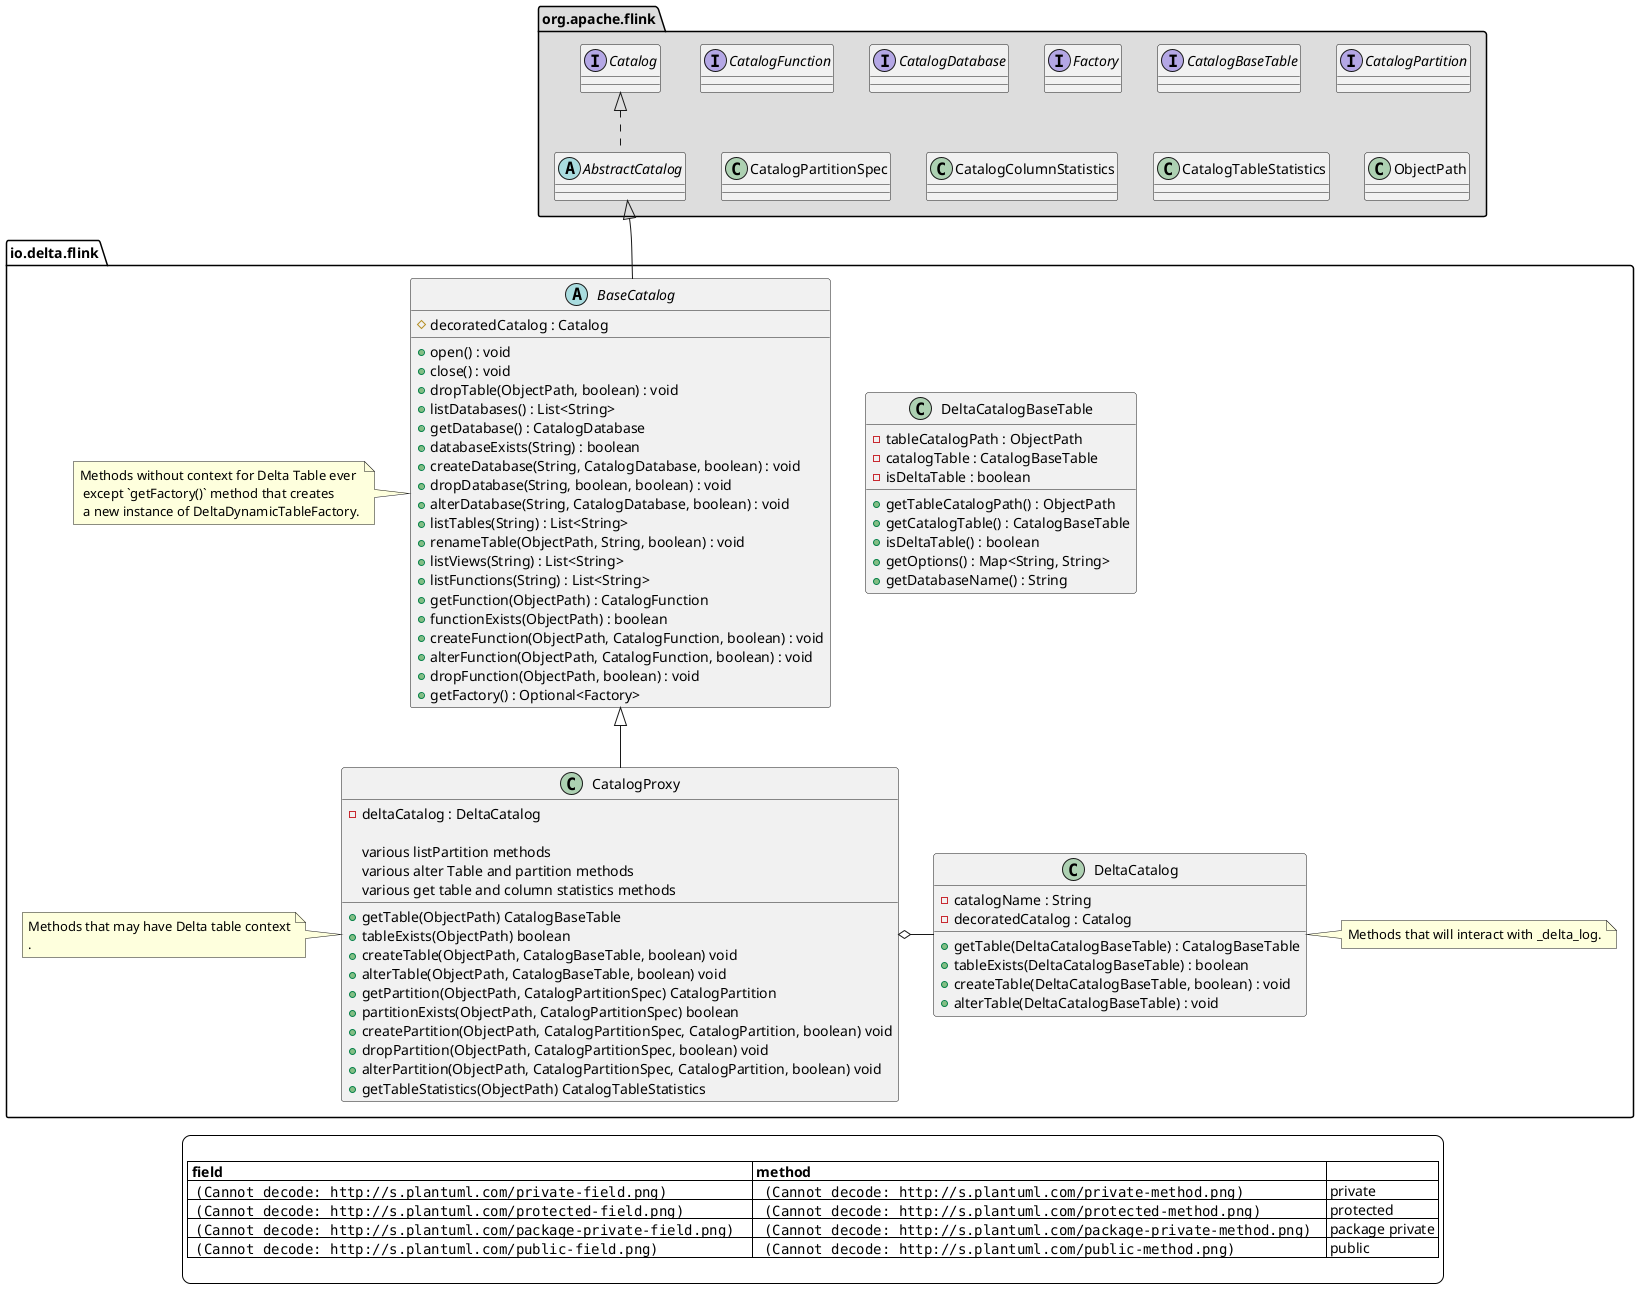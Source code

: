 @startuml
'https://plantuml.com/class-diagram
set separator none
package "org.apache.flink" #DDDDDD {
  interface CatalogBaseTable
  interface CatalogFunction
  interface CatalogDatabase
  interface CatalogPartition
  interface Factory
  abstract class AbstractCatalog implements Catalog
  class ObjectPath
  class CatalogPartitionSpec
  class CatalogColumnStatistics
  class CatalogTableStatistics
}
/' start layout for org.apache.flink '/
 CatalogBaseTable -[hidden]right- CatalogPartition
 ObjectPath -[hidden]left- CatalogTableStatistics
 ObjectPath -[hidden]up- CatalogBaseTable
/' end layout for org.apache.flink '/

/' ------------------------------- '/
package "io.delta.flink" {
  abstract class BaseCatalog extends AbstractCatalog {
    # decoratedCatalog : Catalog

    + open() : void
    + close() : void
    + dropTable(ObjectPath, boolean) : void
    + listDatabases() : List<String>
    + getDatabase() : CatalogDatabase
    + databaseExists(String) : boolean
    + createDatabase(String, CatalogDatabase, boolean) : void
    + dropDatabase(String, boolean, boolean) : void
    + alterDatabase(String, CatalogDatabase, boolean) : void
    + listTables(String) : List<String>
    + renameTable(ObjectPath, String, boolean) : void
    + listViews(String) : List<String>
    + listFunctions(String) : List<String>
    + getFunction(ObjectPath) : CatalogFunction
    + functionExists(ObjectPath) : boolean
    + createFunction(ObjectPath, CatalogFunction, boolean) : void
    + alterFunction(ObjectPath, CatalogFunction, boolean) : void
    + dropFunction(ObjectPath, boolean) : void
    + getFactory() : Optional<Factory>
   }
  note left of BaseCatalog: Methods without context for Delta Table ever\n except `getFactory()` method that creates\n a new instance of DeltaDynamicTableFactory.

  class CatalogProxy extends BaseCatalog {
    - deltaCatalog : DeltaCatalog

    various listPartition methods
    various alter Table and partition methods
    various get table and column statistics methods

    + getTable(ObjectPath) CatalogBaseTable
    + tableExists(ObjectPath) boolean
    + createTable(ObjectPath, CatalogBaseTable, boolean) void
    + alterTable(ObjectPath, CatalogBaseTable, boolean) void
    + getPartition(ObjectPath, CatalogPartitionSpec) CatalogPartition
    + partitionExists(ObjectPath, CatalogPartitionSpec) boolean
    + createPartition(ObjectPath, CatalogPartitionSpec, CatalogPartition, boolean) void
    + dropPartition(ObjectPath, CatalogPartitionSpec, boolean) void
    + alterPartition(ObjectPath, CatalogPartitionSpec, CatalogPartition, boolean) void
    + getTableStatistics(ObjectPath) CatalogTableStatistics
  }
  note left of CatalogProxy: Methods that may have Delta table context\n.

  class DeltaCatalog {
    - catalogName : String
    - decoratedCatalog : Catalog

    + getTable(DeltaCatalogBaseTable) : CatalogBaseTable
    + tableExists(DeltaCatalogBaseTable) : boolean
    + createTable(DeltaCatalogBaseTable, boolean) : void
    + alterTable(DeltaCatalogBaseTable) : void
  }
  note right of DeltaCatalog: Methods that will interact with _delta_log.

  class DeltaCatalogBaseTable {
    - tableCatalogPath : ObjectPath
    - catalogTable : CatalogBaseTable
    - isDeltaTable : boolean

    + getTableCatalogPath() : ObjectPath
    + getCatalogTable() : CatalogBaseTable
    + isDeltaTable() : boolean
    + getOptions() : Map<String, String>
    + getDatabaseName() : String
  }
}

CatalogProxy o-right- DeltaCatalog

 /' layout '/
BaseCatalog -[hidden]down- AbstractCatalog
BaseCatalog -[hidden]right- DeltaCatalogBaseTable

/' legend '/
skinparam legendBackgroundColor #ffffff
legend

|= field |= method |=  |
|  <img:http://s.plantuml.com/private-field.png>     |   <img:http://s.plantuml.com/private-method.png>     | private |
|  <img:http://s.plantuml.com/protected-field.png>   |   <img:http://s.plantuml.com/protected-method.png>   | protected |
|  <img:http://s.plantuml.com/package-private-field.png>     |   <img:http://s.plantuml.com/package-private-method.png>    | package private |
|  <img:http://s.plantuml.com/public-field.png>     |   <img:http://s.plantuml.com/public-method.png>     | public |

endlegend

@enduml